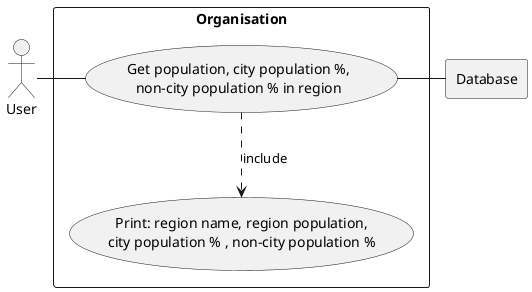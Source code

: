 @startuml



rectangle Database

rectangle "Organisation" {
    usecase UC1 as "Get population, city population %,
    non-city population % in region"

    usecase UCa as "Print: region name, region population,
    city population % , non-city population %"
}
    User - UC1
    UC1 ..> UCa : include
    UC1 - Database


@enduml

note "This note is connected\nto several objects." as N2
(Start) .. N2
N2 .. (Use)
@enduml
